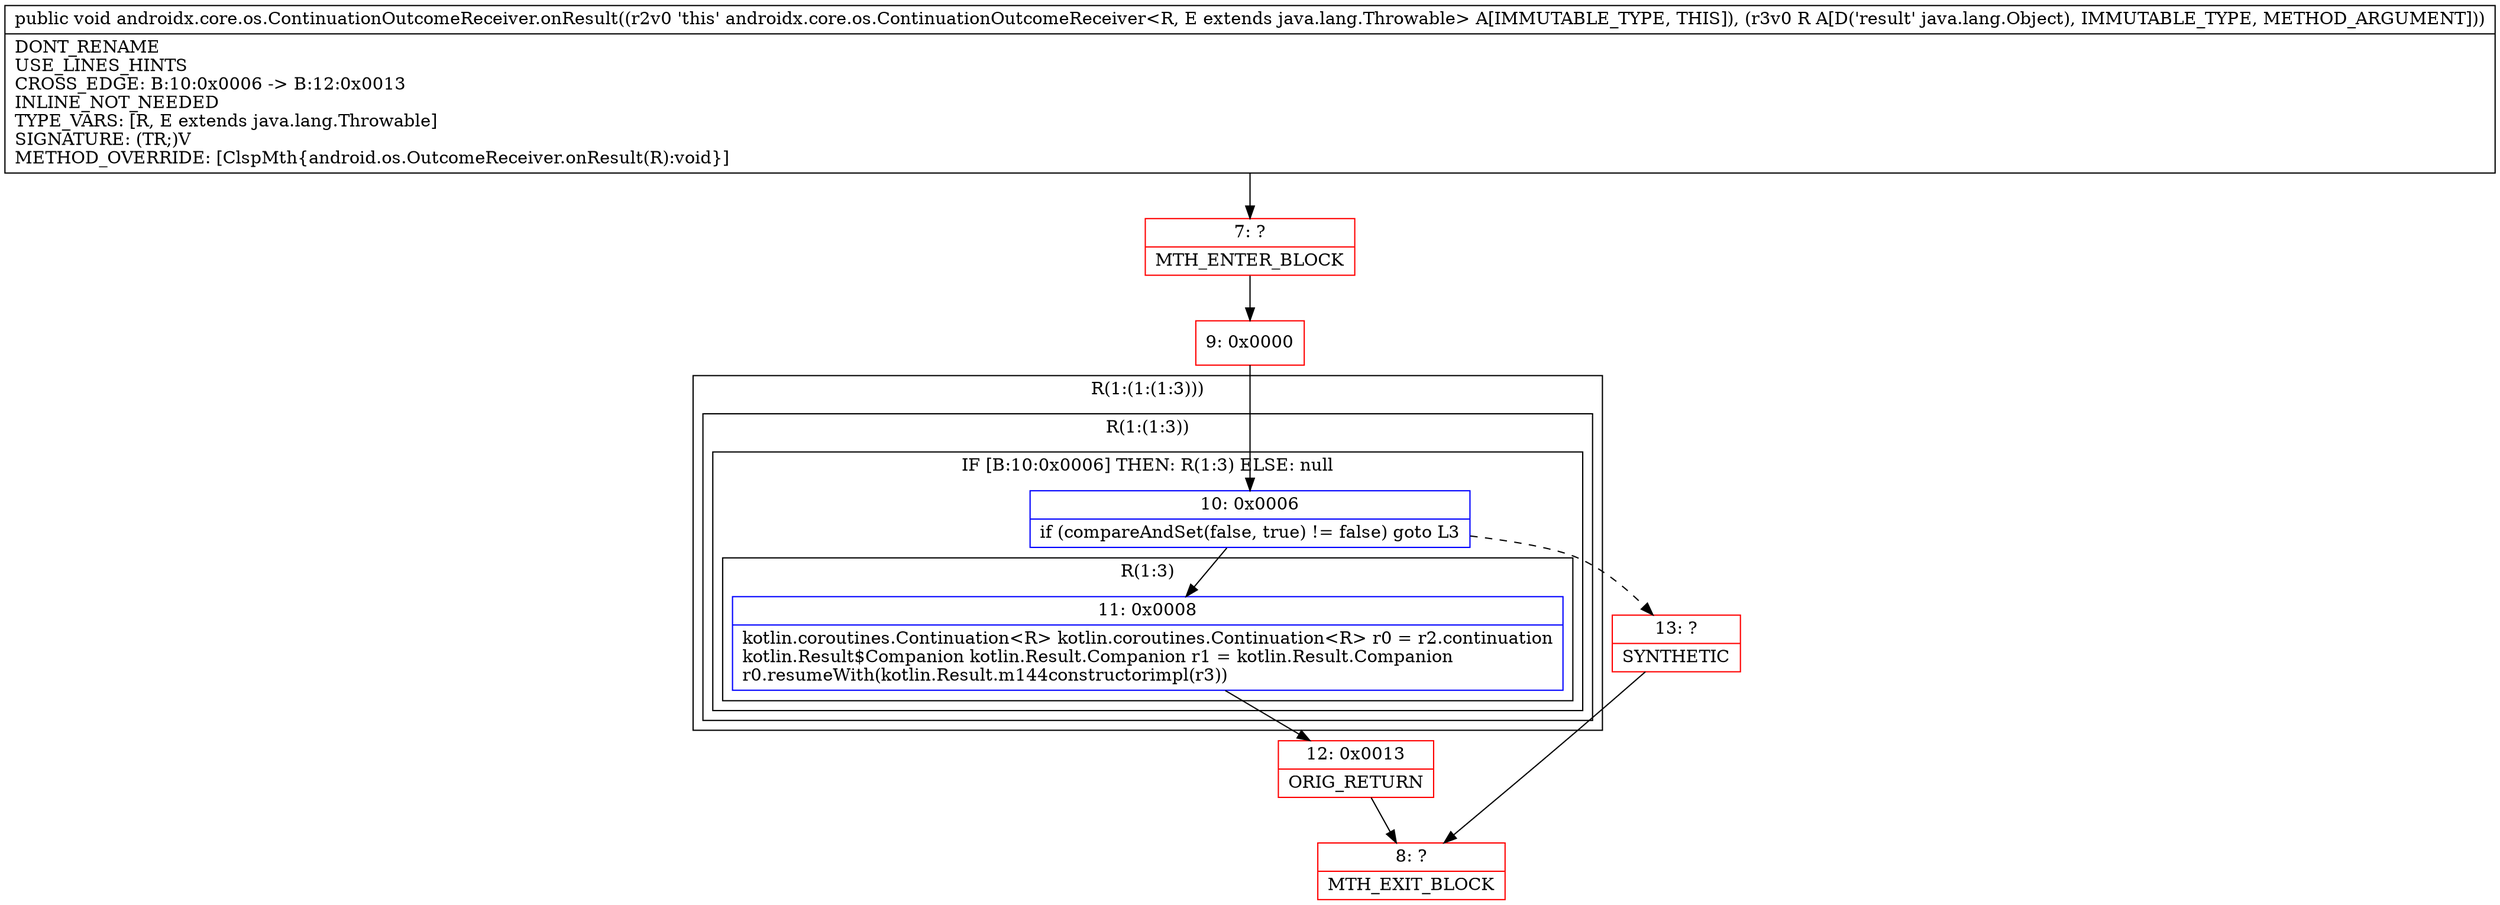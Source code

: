 digraph "CFG forandroidx.core.os.ContinuationOutcomeReceiver.onResult(Ljava\/lang\/Object;)V" {
subgraph cluster_Region_1250387821 {
label = "R(1:(1:(1:3)))";
node [shape=record,color=blue];
subgraph cluster_Region_622081941 {
label = "R(1:(1:3))";
node [shape=record,color=blue];
subgraph cluster_IfRegion_2059208742 {
label = "IF [B:10:0x0006] THEN: R(1:3) ELSE: null";
node [shape=record,color=blue];
Node_10 [shape=record,label="{10\:\ 0x0006|if (compareAndSet(false, true) != false) goto L3\l}"];
subgraph cluster_Region_197181721 {
label = "R(1:3)";
node [shape=record,color=blue];
Node_11 [shape=record,label="{11\:\ 0x0008|kotlin.coroutines.Continuation\<R\> kotlin.coroutines.Continuation\<R\> r0 = r2.continuation\lkotlin.Result$Companion kotlin.Result.Companion r1 = kotlin.Result.Companion\lr0.resumeWith(kotlin.Result.m144constructorimpl(r3))\l}"];
}
}
}
}
Node_7 [shape=record,color=red,label="{7\:\ ?|MTH_ENTER_BLOCK\l}"];
Node_9 [shape=record,color=red,label="{9\:\ 0x0000}"];
Node_12 [shape=record,color=red,label="{12\:\ 0x0013|ORIG_RETURN\l}"];
Node_8 [shape=record,color=red,label="{8\:\ ?|MTH_EXIT_BLOCK\l}"];
Node_13 [shape=record,color=red,label="{13\:\ ?|SYNTHETIC\l}"];
MethodNode[shape=record,label="{public void androidx.core.os.ContinuationOutcomeReceiver.onResult((r2v0 'this' androidx.core.os.ContinuationOutcomeReceiver\<R, E extends java.lang.Throwable\> A[IMMUTABLE_TYPE, THIS]), (r3v0 R A[D('result' java.lang.Object), IMMUTABLE_TYPE, METHOD_ARGUMENT]))  | DONT_RENAME\lUSE_LINES_HINTS\lCROSS_EDGE: B:10:0x0006 \-\> B:12:0x0013\lINLINE_NOT_NEEDED\lTYPE_VARS: [R, E extends java.lang.Throwable]\lSIGNATURE: (TR;)V\lMETHOD_OVERRIDE: [ClspMth\{android.os.OutcomeReceiver.onResult(R):void\}]\l}"];
MethodNode -> Node_7;Node_10 -> Node_11;
Node_10 -> Node_13[style=dashed];
Node_11 -> Node_12;
Node_7 -> Node_9;
Node_9 -> Node_10;
Node_12 -> Node_8;
Node_13 -> Node_8;
}

